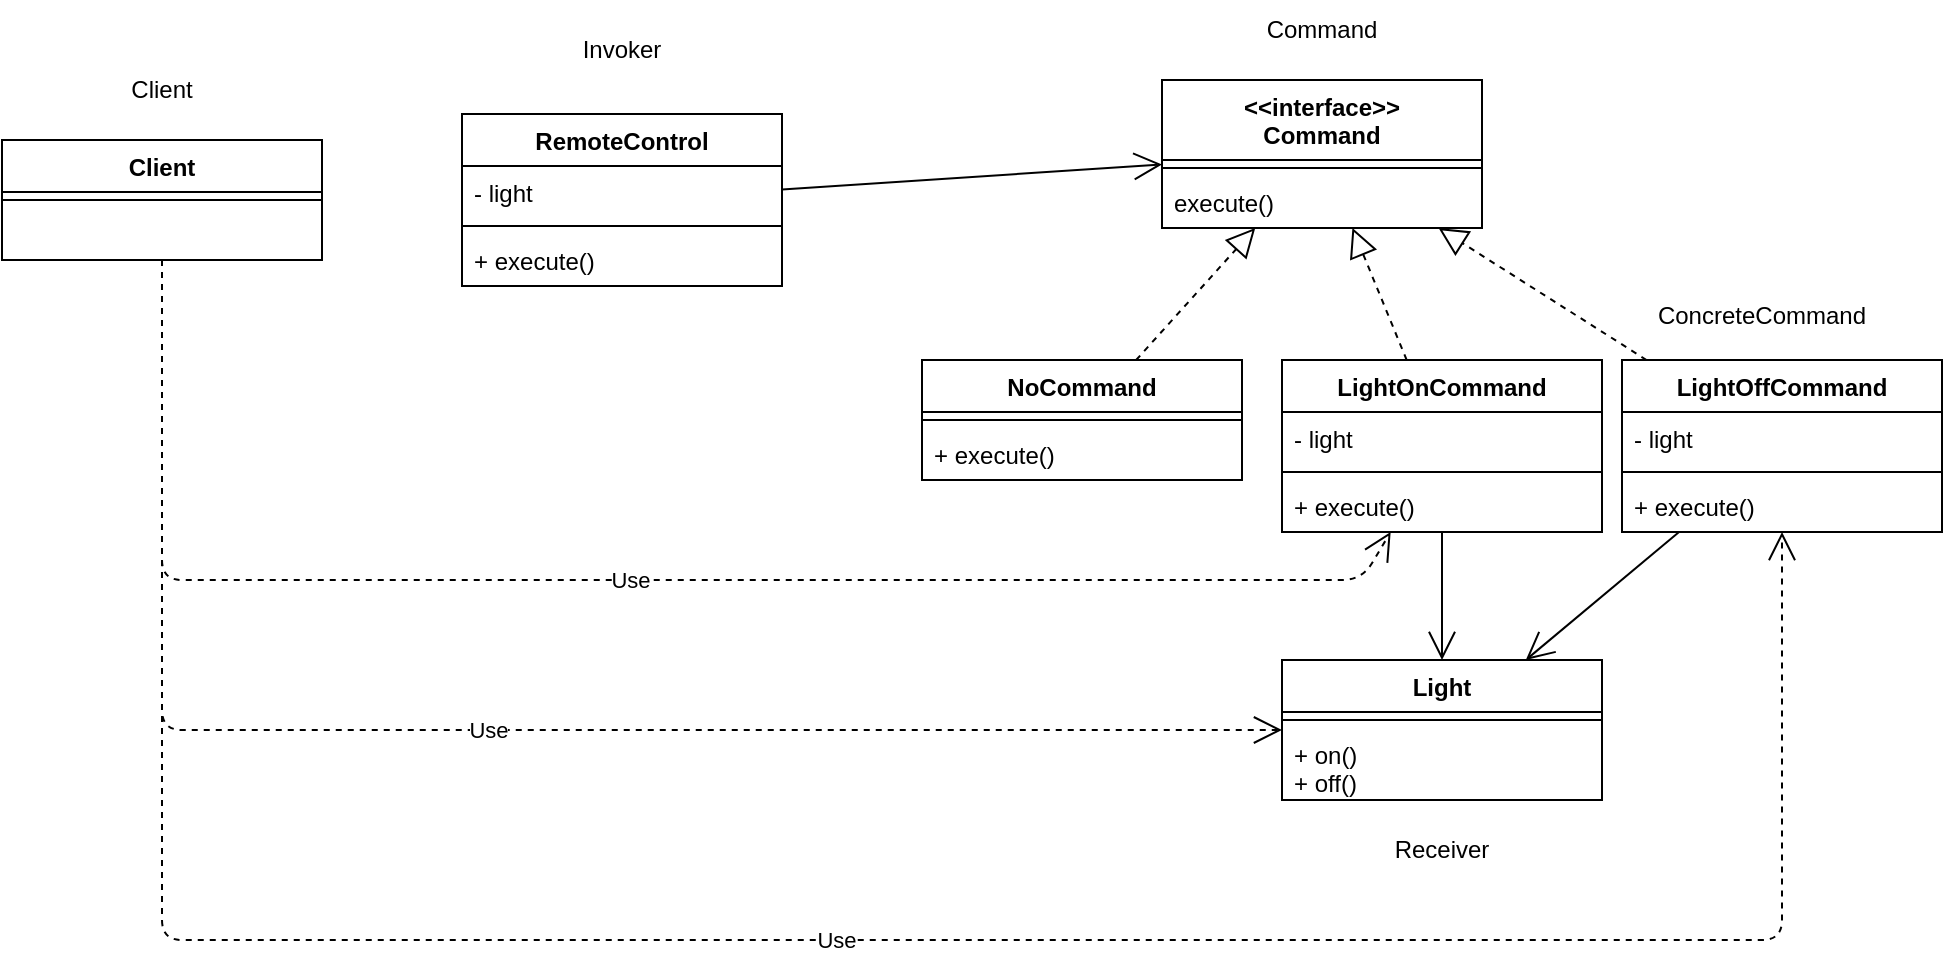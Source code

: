 <mxfile>
    <diagram id="QkHGoNxzh6cJgSUYpvr3" name="ページ1">
        <mxGraphModel dx="1488" dy="471" grid="1" gridSize="10" guides="1" tooltips="1" connect="1" arrows="1" fold="1" page="1" pageScale="1" pageWidth="850" pageHeight="1100" math="0" shadow="0">
            <root>
                <mxCell id="0"/>
                <mxCell id="1" parent="0"/>
                <mxCell id="2" value="&lt;&lt;interface&gt;&gt;&#10;Command" style="swimlane;fontStyle=1;align=center;verticalAlign=top;childLayout=stackLayout;horizontal=1;startSize=40;horizontalStack=0;resizeParent=1;resizeParentMax=0;resizeLast=0;collapsible=1;marginBottom=0;" parent="1" vertex="1">
                    <mxGeometry x="100" y="130" width="160" height="74" as="geometry"/>
                </mxCell>
                <mxCell id="3" value="" style="line;strokeWidth=1;fillColor=none;align=left;verticalAlign=middle;spacingTop=-1;spacingLeft=3;spacingRight=3;rotatable=0;labelPosition=right;points=[];portConstraint=eastwest;" parent="2" vertex="1">
                    <mxGeometry y="40" width="160" height="8" as="geometry"/>
                </mxCell>
                <mxCell id="4" value="execute()" style="text;strokeColor=none;fillColor=none;align=left;verticalAlign=top;spacingLeft=4;spacingRight=4;overflow=hidden;rotatable=0;points=[[0,0.5],[1,0.5]];portConstraint=eastwest;" parent="2" vertex="1">
                    <mxGeometry y="48" width="160" height="26" as="geometry"/>
                </mxCell>
                <mxCell id="5" value="LightOnCommand" style="swimlane;fontStyle=1;align=center;verticalAlign=top;childLayout=stackLayout;horizontal=1;startSize=26;horizontalStack=0;resizeParent=1;resizeParentMax=0;resizeLast=0;collapsible=1;marginBottom=0;" parent="1" vertex="1">
                    <mxGeometry x="160" y="270" width="160" height="86" as="geometry"/>
                </mxCell>
                <mxCell id="6" value="- light" style="text;strokeColor=none;fillColor=none;align=left;verticalAlign=top;spacingLeft=4;spacingRight=4;overflow=hidden;rotatable=0;points=[[0,0.5],[1,0.5]];portConstraint=eastwest;" parent="5" vertex="1">
                    <mxGeometry y="26" width="160" height="26" as="geometry"/>
                </mxCell>
                <mxCell id="7" value="" style="line;strokeWidth=1;fillColor=none;align=left;verticalAlign=middle;spacingTop=-1;spacingLeft=3;spacingRight=3;rotatable=0;labelPosition=right;points=[];portConstraint=eastwest;" parent="5" vertex="1">
                    <mxGeometry y="52" width="160" height="8" as="geometry"/>
                </mxCell>
                <mxCell id="8" value="+ execute()" style="text;strokeColor=none;fillColor=none;align=left;verticalAlign=top;spacingLeft=4;spacingRight=4;overflow=hidden;rotatable=0;points=[[0,0.5],[1,0.5]];portConstraint=eastwest;" parent="5" vertex="1">
                    <mxGeometry y="60" width="160" height="26" as="geometry"/>
                </mxCell>
                <mxCell id="9" value="" style="endArrow=block;dashed=1;endFill=0;endSize=12;html=1;" parent="1" source="5" target="2" edge="1">
                    <mxGeometry width="160" relative="1" as="geometry">
                        <mxPoint x="357.028" y="260" as="sourcePoint"/>
                        <mxPoint x="268.08" y="144" as="targetPoint"/>
                    </mxGeometry>
                </mxCell>
                <mxCell id="10" value="LightOffCommand" style="swimlane;fontStyle=1;align=center;verticalAlign=top;childLayout=stackLayout;horizontal=1;startSize=26;horizontalStack=0;resizeParent=1;resizeParentMax=0;resizeLast=0;collapsible=1;marginBottom=0;" parent="1" vertex="1">
                    <mxGeometry x="330" y="270" width="160" height="86" as="geometry"/>
                </mxCell>
                <mxCell id="11" value="- light" style="text;strokeColor=none;fillColor=none;align=left;verticalAlign=top;spacingLeft=4;spacingRight=4;overflow=hidden;rotatable=0;points=[[0,0.5],[1,0.5]];portConstraint=eastwest;" parent="10" vertex="1">
                    <mxGeometry y="26" width="160" height="26" as="geometry"/>
                </mxCell>
                <mxCell id="12" value="" style="line;strokeWidth=1;fillColor=none;align=left;verticalAlign=middle;spacingTop=-1;spacingLeft=3;spacingRight=3;rotatable=0;labelPosition=right;points=[];portConstraint=eastwest;" parent="10" vertex="1">
                    <mxGeometry y="52" width="160" height="8" as="geometry"/>
                </mxCell>
                <mxCell id="13" value="+ execute()" style="text;strokeColor=none;fillColor=none;align=left;verticalAlign=top;spacingLeft=4;spacingRight=4;overflow=hidden;rotatable=0;points=[[0,0.5],[1,0.5]];portConstraint=eastwest;" parent="10" vertex="1">
                    <mxGeometry y="60" width="160" height="26" as="geometry"/>
                </mxCell>
                <mxCell id="14" value="" style="endArrow=block;dashed=1;endFill=0;endSize=12;html=1;" parent="1" source="10" target="2" edge="1">
                    <mxGeometry width="160" relative="1" as="geometry">
                        <mxPoint x="232.329" y="280" as="sourcePoint"/>
                        <mxPoint x="205.205" y="214" as="targetPoint"/>
                    </mxGeometry>
                </mxCell>
                <mxCell id="15" value="NoCommand" style="swimlane;fontStyle=1;align=center;verticalAlign=top;childLayout=stackLayout;horizontal=1;startSize=26;horizontalStack=0;resizeParent=1;resizeParentMax=0;resizeLast=0;collapsible=1;marginBottom=0;" parent="1" vertex="1">
                    <mxGeometry x="-20" y="270" width="160" height="60" as="geometry"/>
                </mxCell>
                <mxCell id="17" value="" style="line;strokeWidth=1;fillColor=none;align=left;verticalAlign=middle;spacingTop=-1;spacingLeft=3;spacingRight=3;rotatable=0;labelPosition=right;points=[];portConstraint=eastwest;" parent="15" vertex="1">
                    <mxGeometry y="26" width="160" height="8" as="geometry"/>
                </mxCell>
                <mxCell id="18" value="+ execute()" style="text;strokeColor=none;fillColor=none;align=left;verticalAlign=top;spacingLeft=4;spacingRight=4;overflow=hidden;rotatable=0;points=[[0,0.5],[1,0.5]];portConstraint=eastwest;" parent="15" vertex="1">
                    <mxGeometry y="34" width="160" height="26" as="geometry"/>
                </mxCell>
                <mxCell id="19" value="" style="endArrow=block;dashed=1;endFill=0;endSize=12;html=1;" parent="1" source="15" target="2" edge="1">
                    <mxGeometry width="160" relative="1" as="geometry">
                        <mxPoint x="232.329" y="280" as="sourcePoint"/>
                        <mxPoint x="205.205" y="214" as="targetPoint"/>
                    </mxGeometry>
                </mxCell>
                <mxCell id="20" value="Light" style="swimlane;fontStyle=1;align=center;verticalAlign=top;childLayout=stackLayout;horizontal=1;startSize=26;horizontalStack=0;resizeParent=1;resizeParentMax=0;resizeLast=0;collapsible=1;marginBottom=0;" parent="1" vertex="1">
                    <mxGeometry x="160" y="420" width="160" height="70" as="geometry"/>
                </mxCell>
                <mxCell id="22" value="" style="line;strokeWidth=1;fillColor=none;align=left;verticalAlign=middle;spacingTop=-1;spacingLeft=3;spacingRight=3;rotatable=0;labelPosition=right;points=[];portConstraint=eastwest;" parent="20" vertex="1">
                    <mxGeometry y="26" width="160" height="8" as="geometry"/>
                </mxCell>
                <mxCell id="23" value="+ on()&#10;+ off()" style="text;strokeColor=none;fillColor=none;align=left;verticalAlign=top;spacingLeft=4;spacingRight=4;overflow=hidden;rotatable=0;points=[[0,0.5],[1,0.5]];portConstraint=eastwest;" parent="20" vertex="1">
                    <mxGeometry y="34" width="160" height="36" as="geometry"/>
                </mxCell>
                <mxCell id="25" value="" style="endArrow=open;endFill=1;endSize=12;html=1;" parent="1" source="5" target="20" edge="1">
                    <mxGeometry width="160" relative="1" as="geometry">
                        <mxPoint x="20" y="370" as="sourcePoint"/>
                        <mxPoint x="180" y="370" as="targetPoint"/>
                    </mxGeometry>
                </mxCell>
                <mxCell id="26" value="" style="endArrow=open;endFill=1;endSize=12;html=1;" parent="1" source="10" target="20" edge="1">
                    <mxGeometry width="160" relative="1" as="geometry">
                        <mxPoint x="250" y="366" as="sourcePoint"/>
                        <mxPoint x="250" y="430" as="targetPoint"/>
                    </mxGeometry>
                </mxCell>
                <mxCell id="27" value="Client" style="swimlane;fontStyle=1;align=center;verticalAlign=top;childLayout=stackLayout;horizontal=1;startSize=26;horizontalStack=0;resizeParent=1;resizeParentMax=0;resizeLast=0;collapsible=1;marginBottom=0;" parent="1" vertex="1">
                    <mxGeometry x="-480" y="160" width="160" height="60" as="geometry"/>
                </mxCell>
                <mxCell id="28" value="" style="line;strokeWidth=1;fillColor=none;align=left;verticalAlign=middle;spacingTop=-1;spacingLeft=3;spacingRight=3;rotatable=0;labelPosition=right;points=[];portConstraint=eastwest;" parent="27" vertex="1">
                    <mxGeometry y="26" width="160" height="8" as="geometry"/>
                </mxCell>
                <mxCell id="29" value=" " style="text;strokeColor=none;fillColor=none;align=left;verticalAlign=top;spacingLeft=4;spacingRight=4;overflow=hidden;rotatable=0;points=[[0,0.5],[1,0.5]];portConstraint=eastwest;" parent="27" vertex="1">
                    <mxGeometry y="34" width="160" height="26" as="geometry"/>
                </mxCell>
                <mxCell id="30" value="RemoteControl" style="swimlane;fontStyle=1;align=center;verticalAlign=top;childLayout=stackLayout;horizontal=1;startSize=26;horizontalStack=0;resizeParent=1;resizeParentMax=0;resizeLast=0;collapsible=1;marginBottom=0;" parent="1" vertex="1">
                    <mxGeometry x="-250" y="147" width="160" height="86" as="geometry"/>
                </mxCell>
                <mxCell id="31" value="- light" style="text;strokeColor=none;fillColor=none;align=left;verticalAlign=top;spacingLeft=4;spacingRight=4;overflow=hidden;rotatable=0;points=[[0,0.5],[1,0.5]];portConstraint=eastwest;" parent="30" vertex="1">
                    <mxGeometry y="26" width="160" height="26" as="geometry"/>
                </mxCell>
                <mxCell id="32" value="" style="line;strokeWidth=1;fillColor=none;align=left;verticalAlign=middle;spacingTop=-1;spacingLeft=3;spacingRight=3;rotatable=0;labelPosition=right;points=[];portConstraint=eastwest;" parent="30" vertex="1">
                    <mxGeometry y="52" width="160" height="8" as="geometry"/>
                </mxCell>
                <mxCell id="33" value="+ execute()" style="text;strokeColor=none;fillColor=none;align=left;verticalAlign=top;spacingLeft=4;spacingRight=4;overflow=hidden;rotatable=0;points=[[0,0.5],[1,0.5]];portConstraint=eastwest;" parent="30" vertex="1">
                    <mxGeometry y="60" width="160" height="26" as="geometry"/>
                </mxCell>
                <mxCell id="34" value="" style="endArrow=open;endFill=1;endSize=12;html=1;" parent="1" source="30" target="2" edge="1">
                    <mxGeometry width="160" relative="1" as="geometry">
                        <mxPoint x="250" y="366" as="sourcePoint"/>
                        <mxPoint x="250" y="430" as="targetPoint"/>
                    </mxGeometry>
                </mxCell>
                <mxCell id="35" value="Use" style="endArrow=open;endSize=12;dashed=1;html=1;" parent="1" source="27" target="20" edge="1">
                    <mxGeometry width="160" relative="1" as="geometry">
                        <mxPoint x="-190" y="340" as="sourcePoint"/>
                        <mxPoint x="-30" y="340" as="targetPoint"/>
                        <Array as="points">
                            <mxPoint x="-400" y="455"/>
                        </Array>
                    </mxGeometry>
                </mxCell>
                <mxCell id="36" value="Use" style="endArrow=open;endSize=12;dashed=1;html=1;" parent="1" source="27" target="5" edge="1">
                    <mxGeometry width="160" relative="1" as="geometry">
                        <mxPoint x="-390" y="230" as="sourcePoint"/>
                        <mxPoint x="170" y="465" as="targetPoint"/>
                        <Array as="points">
                            <mxPoint x="-400" y="380"/>
                            <mxPoint x="200" y="380"/>
                        </Array>
                    </mxGeometry>
                </mxCell>
                <mxCell id="37" value="Use" style="endArrow=open;endSize=12;dashed=1;html=1;" parent="1" source="27" target="10" edge="1">
                    <mxGeometry width="160" relative="1" as="geometry">
                        <mxPoint x="-390" y="230" as="sourcePoint"/>
                        <mxPoint x="224.328" y="366" as="targetPoint"/>
                        <Array as="points">
                            <mxPoint x="-400" y="560"/>
                            <mxPoint x="410" y="560"/>
                        </Array>
                    </mxGeometry>
                </mxCell>
                <mxCell id="38" value="Invoker" style="text;html=1;strokeColor=none;fillColor=none;align=center;verticalAlign=middle;whiteSpace=wrap;rounded=0;" vertex="1" parent="1">
                    <mxGeometry x="-250" y="100" width="160" height="30" as="geometry"/>
                </mxCell>
                <mxCell id="39" value="Client" style="text;html=1;strokeColor=none;fillColor=none;align=center;verticalAlign=middle;whiteSpace=wrap;rounded=0;" vertex="1" parent="1">
                    <mxGeometry x="-480" y="120" width="160" height="30" as="geometry"/>
                </mxCell>
                <mxCell id="40" value="Command" style="text;html=1;strokeColor=none;fillColor=none;align=center;verticalAlign=middle;whiteSpace=wrap;rounded=0;" vertex="1" parent="1">
                    <mxGeometry x="100" y="90" width="160" height="30" as="geometry"/>
                </mxCell>
                <mxCell id="41" value="Receiver" style="text;html=1;strokeColor=none;fillColor=none;align=center;verticalAlign=middle;whiteSpace=wrap;rounded=0;" vertex="1" parent="1">
                    <mxGeometry x="160" y="500" width="160" height="30" as="geometry"/>
                </mxCell>
                <mxCell id="42" value="ConcreteCommand" style="text;html=1;strokeColor=none;fillColor=none;align=center;verticalAlign=middle;whiteSpace=wrap;rounded=0;" vertex="1" parent="1">
                    <mxGeometry x="320" y="233" width="160" height="30" as="geometry"/>
                </mxCell>
            </root>
        </mxGraphModel>
    </diagram>
</mxfile>
